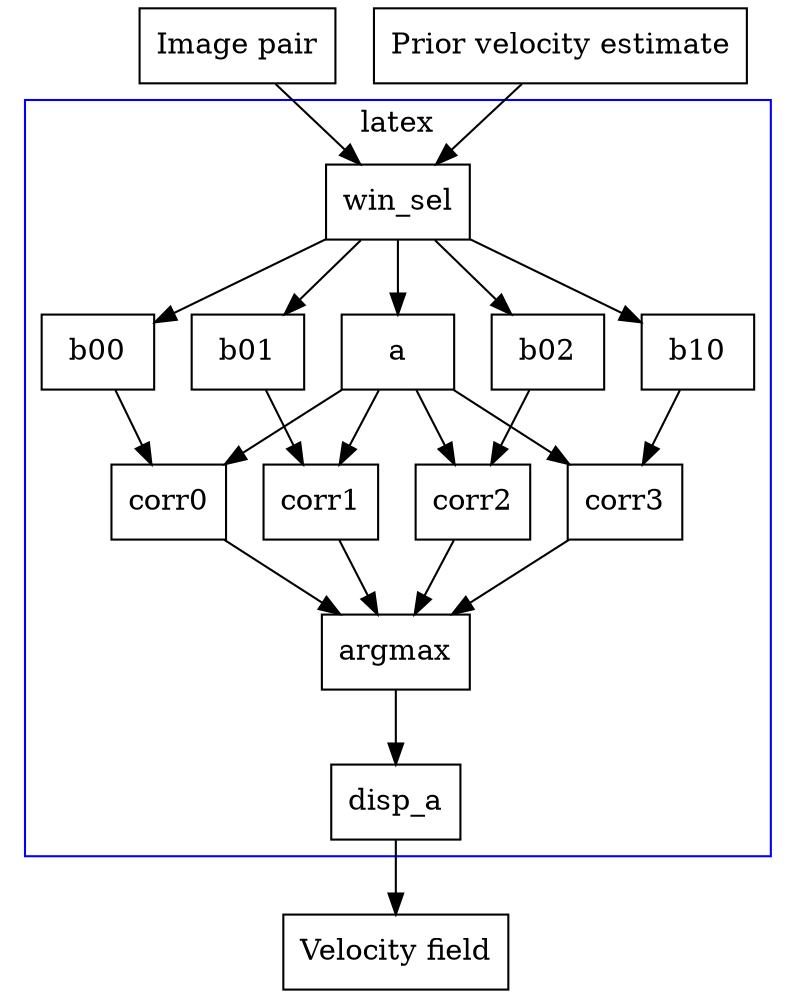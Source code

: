 digraph G {
node [shape="box"];
subgraph cluster0 {
node [shape="box"];
node [texlbl="Window selection"] win_sel;
node [texlbl="A"] a;
node [texlbl="$B_{0,0}$"] b00;
node [texlbl="$B_{0,1}$"] b01;
node [texlbl="$B_{0,2}$"] b02;
node [texlbl="$B_{1,0}$"] b10;
node [texlbl="Cross\ correlation"] corr0;
node [texlbl="Cross\ correlation"] corr1;
node [texlbl="Cross\ correlation"] corr2;
node [texlbl="Cross\ correlation"] corr3;
node [texlbl="argmax"] argmax;
node [texlbl="Displacement\ of\ window\ A"] disp_a;
win_sel -> a;
win_sel -> b00;
win_sel -> b01;
win_sel -> b02;
win_sel -> b10;
a -> corr0;
a -> corr1;
a -> corr2;
a -> corr3;
b00 -> corr0;
b01 -> corr1;
b02 -> corr2;
b10 -> corr3;
corr0 -> argmax;
corr1 -> argmax;
corr2 -> argmax;
corr3 -> argmax;
argmax -> disp_a;
color=blue;
label="latex";
texlbl="\hspace{4 in}Repeat for each window A";
edge [style=invis]
rank=same {a->b00->b01->b02->b10}
}
node [label="Image pair"] im_pair;
im_pair -> win_sel;
node [label="Prior velocity estimate"] prior;
prior -> win_sel;
node [label="Velocity field"] vel_field;
disp_a -> vel_field;
}
